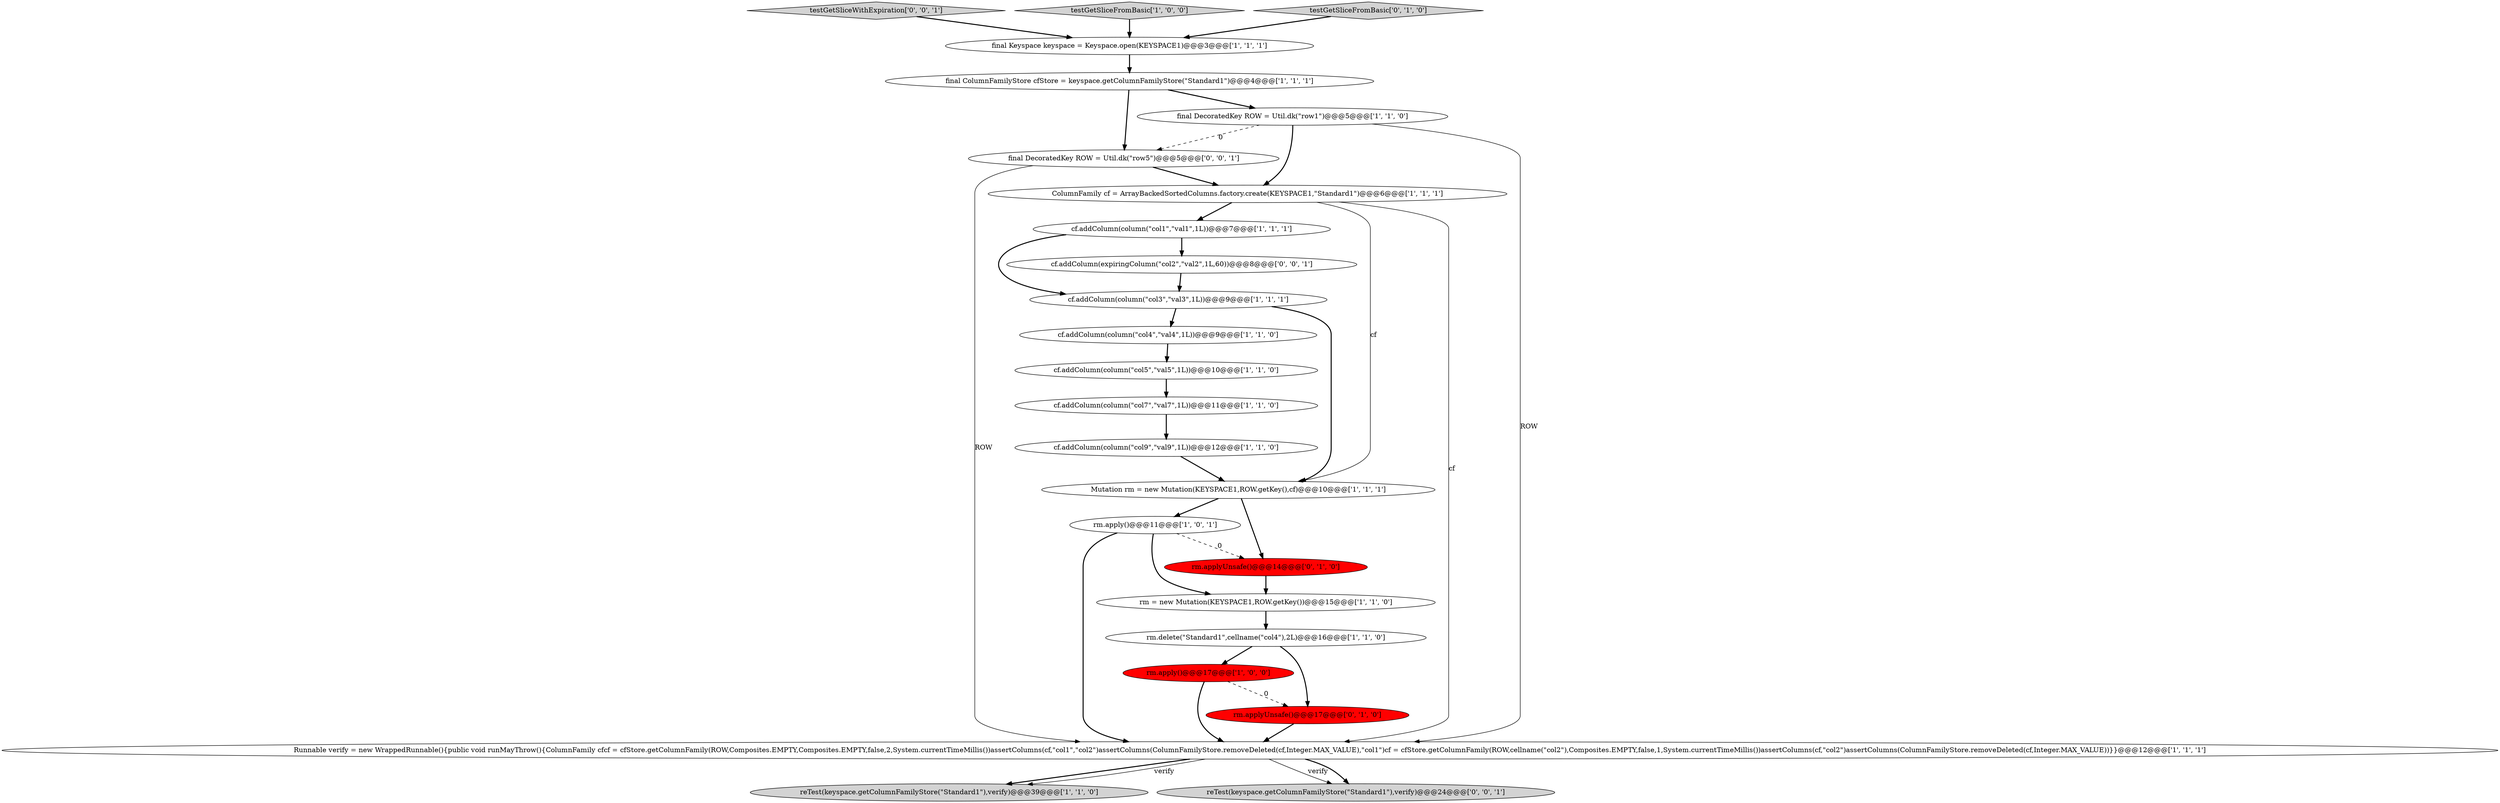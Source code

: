 digraph {
8 [style = filled, label = "rm.apply()@@@17@@@['1', '0', '0']", fillcolor = red, shape = ellipse image = "AAA1AAABBB1BBB"];
24 [style = filled, label = "testGetSliceWithExpiration['0', '0', '1']", fillcolor = lightgray, shape = diamond image = "AAA0AAABBB3BBB"];
0 [style = filled, label = "cf.addColumn(column(\"col1\",\"val1\",1L))@@@7@@@['1', '1', '1']", fillcolor = white, shape = ellipse image = "AAA0AAABBB1BBB"];
16 [style = filled, label = "final ColumnFamilyStore cfStore = keyspace.getColumnFamilyStore(\"Standard1\")@@@4@@@['1', '1', '1']", fillcolor = white, shape = ellipse image = "AAA0AAABBB1BBB"];
9 [style = filled, label = "testGetSliceFromBasic['1', '0', '0']", fillcolor = lightgray, shape = diamond image = "AAA0AAABBB1BBB"];
17 [style = filled, label = "reTest(keyspace.getColumnFamilyStore(\"Standard1\"),verify)@@@39@@@['1', '1', '0']", fillcolor = lightgray, shape = ellipse image = "AAA0AAABBB1BBB"];
4 [style = filled, label = "rm = new Mutation(KEYSPACE1,ROW.getKey())@@@15@@@['1', '1', '0']", fillcolor = white, shape = ellipse image = "AAA0AAABBB1BBB"];
23 [style = filled, label = "reTest(keyspace.getColumnFamilyStore(\"Standard1\"),verify)@@@24@@@['0', '0', '1']", fillcolor = lightgray, shape = ellipse image = "AAA0AAABBB3BBB"];
12 [style = filled, label = "final Keyspace keyspace = Keyspace.open(KEYSPACE1)@@@3@@@['1', '1', '1']", fillcolor = white, shape = ellipse image = "AAA0AAABBB1BBB"];
3 [style = filled, label = "rm.apply()@@@11@@@['1', '0', '1']", fillcolor = white, shape = ellipse image = "AAA0AAABBB1BBB"];
21 [style = filled, label = "cf.addColumn(expiringColumn(\"col2\",\"val2\",1L,60))@@@8@@@['0', '0', '1']", fillcolor = white, shape = ellipse image = "AAA0AAABBB3BBB"];
6 [style = filled, label = "Mutation rm = new Mutation(KEYSPACE1,ROW.getKey(),cf)@@@10@@@['1', '1', '1']", fillcolor = white, shape = ellipse image = "AAA0AAABBB1BBB"];
22 [style = filled, label = "final DecoratedKey ROW = Util.dk(\"row5\")@@@5@@@['0', '0', '1']", fillcolor = white, shape = ellipse image = "AAA0AAABBB3BBB"];
20 [style = filled, label = "rm.applyUnsafe()@@@17@@@['0', '1', '0']", fillcolor = red, shape = ellipse image = "AAA1AAABBB2BBB"];
1 [style = filled, label = "cf.addColumn(column(\"col9\",\"val9\",1L))@@@12@@@['1', '1', '0']", fillcolor = white, shape = ellipse image = "AAA0AAABBB1BBB"];
19 [style = filled, label = "rm.applyUnsafe()@@@14@@@['0', '1', '0']", fillcolor = red, shape = ellipse image = "AAA1AAABBB2BBB"];
18 [style = filled, label = "testGetSliceFromBasic['0', '1', '0']", fillcolor = lightgray, shape = diamond image = "AAA0AAABBB2BBB"];
14 [style = filled, label = "cf.addColumn(column(\"col4\",\"val4\",1L))@@@9@@@['1', '1', '0']", fillcolor = white, shape = ellipse image = "AAA0AAABBB1BBB"];
13 [style = filled, label = "cf.addColumn(column(\"col5\",\"val5\",1L))@@@10@@@['1', '1', '0']", fillcolor = white, shape = ellipse image = "AAA0AAABBB1BBB"];
10 [style = filled, label = "final DecoratedKey ROW = Util.dk(\"row1\")@@@5@@@['1', '1', '0']", fillcolor = white, shape = ellipse image = "AAA0AAABBB1BBB"];
15 [style = filled, label = "cf.addColumn(column(\"col7\",\"val7\",1L))@@@11@@@['1', '1', '0']", fillcolor = white, shape = ellipse image = "AAA0AAABBB1BBB"];
2 [style = filled, label = "rm.delete(\"Standard1\",cellname(\"col4\"),2L)@@@16@@@['1', '1', '0']", fillcolor = white, shape = ellipse image = "AAA0AAABBB1BBB"];
11 [style = filled, label = "cf.addColumn(column(\"col3\",\"val3\",1L))@@@9@@@['1', '1', '1']", fillcolor = white, shape = ellipse image = "AAA0AAABBB1BBB"];
5 [style = filled, label = "ColumnFamily cf = ArrayBackedSortedColumns.factory.create(KEYSPACE1,\"Standard1\")@@@6@@@['1', '1', '1']", fillcolor = white, shape = ellipse image = "AAA0AAABBB1BBB"];
7 [style = filled, label = "Runnable verify = new WrappedRunnable(){public void runMayThrow(){ColumnFamily cfcf = cfStore.getColumnFamily(ROW,Composites.EMPTY,Composites.EMPTY,false,2,System.currentTimeMillis())assertColumns(cf,\"col1\",\"col2\")assertColumns(ColumnFamilyStore.removeDeleted(cf,Integer.MAX_VALUE),\"col1\")cf = cfStore.getColumnFamily(ROW,cellname(\"col2\"),Composites.EMPTY,false,1,System.currentTimeMillis())assertColumns(cf,\"col2\")assertColumns(ColumnFamilyStore.removeDeleted(cf,Integer.MAX_VALUE))}}@@@12@@@['1', '1', '1']", fillcolor = white, shape = ellipse image = "AAA0AAABBB1BBB"];
6->3 [style = bold, label=""];
24->12 [style = bold, label=""];
2->20 [style = bold, label=""];
7->17 [style = bold, label=""];
11->14 [style = bold, label=""];
16->10 [style = bold, label=""];
11->6 [style = bold, label=""];
22->7 [style = solid, label="ROW"];
8->20 [style = dashed, label="0"];
18->12 [style = bold, label=""];
0->11 [style = bold, label=""];
12->16 [style = bold, label=""];
4->2 [style = bold, label=""];
6->19 [style = bold, label=""];
0->21 [style = bold, label=""];
7->17 [style = solid, label="verify"];
10->22 [style = dashed, label="0"];
16->22 [style = bold, label=""];
3->4 [style = bold, label=""];
22->5 [style = bold, label=""];
8->7 [style = bold, label=""];
3->19 [style = dashed, label="0"];
7->23 [style = solid, label="verify"];
1->6 [style = bold, label=""];
10->5 [style = bold, label=""];
5->0 [style = bold, label=""];
21->11 [style = bold, label=""];
3->7 [style = bold, label=""];
7->23 [style = bold, label=""];
5->6 [style = solid, label="cf"];
5->7 [style = solid, label="cf"];
13->15 [style = bold, label=""];
9->12 [style = bold, label=""];
14->13 [style = bold, label=""];
19->4 [style = bold, label=""];
20->7 [style = bold, label=""];
10->7 [style = solid, label="ROW"];
2->8 [style = bold, label=""];
15->1 [style = bold, label=""];
}
